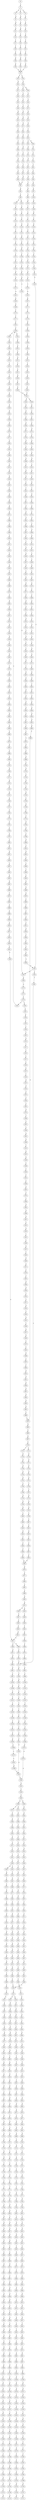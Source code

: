 strict digraph  {
	S0 -> S1 [ label = T ];
	S1 -> S2 [ label = A ];
	S1 -> S3 [ label = T ];
	S1 -> S4 [ label = C ];
	S2 -> S5 [ label = G ];
	S3 -> S6 [ label = G ];
	S4 -> S7 [ label = G ];
	S5 -> S8 [ label = A ];
	S6 -> S9 [ label = A ];
	S7 -> S10 [ label = A ];
	S8 -> S11 [ label = A ];
	S9 -> S12 [ label = A ];
	S10 -> S13 [ label = A ];
	S11 -> S14 [ label = C ];
	S12 -> S15 [ label = C ];
	S13 -> S16 [ label = C ];
	S14 -> S17 [ label = T ];
	S15 -> S18 [ label = T ];
	S16 -> S19 [ label = T ];
	S17 -> S20 [ label = T ];
	S18 -> S21 [ label = T ];
	S19 -> S22 [ label = T ];
	S20 -> S23 [ label = C ];
	S21 -> S24 [ label = C ];
	S22 -> S25 [ label = C ];
	S23 -> S26 [ label = A ];
	S24 -> S27 [ label = A ];
	S25 -> S28 [ label = A ];
	S26 -> S29 [ label = A ];
	S27 -> S30 [ label = A ];
	S28 -> S31 [ label = A ];
	S29 -> S32 [ label = C ];
	S30 -> S32 [ label = C ];
	S31 -> S32 [ label = C ];
	S32 -> S33 [ label = C ];
	S32 -> S34 [ label = T ];
	S33 -> S35 [ label = G ];
	S34 -> S36 [ label = G ];
	S35 -> S37 [ label = G ];
	S36 -> S38 [ label = G ];
	S36 -> S39 [ label = C ];
	S37 -> S40 [ label = C ];
	S38 -> S41 [ label = C ];
	S39 -> S42 [ label = C ];
	S40 -> S43 [ label = C ];
	S41 -> S44 [ label = C ];
	S42 -> S45 [ label = C ];
	S43 -> S46 [ label = C ];
	S44 -> S47 [ label = C ];
	S45 -> S48 [ label = T ];
	S46 -> S49 [ label = A ];
	S47 -> S50 [ label = A ];
	S48 -> S51 [ label = A ];
	S49 -> S52 [ label = G ];
	S50 -> S53 [ label = G ];
	S51 -> S54 [ label = G ];
	S52 -> S55 [ label = T ];
	S53 -> S56 [ label = G ];
	S54 -> S57 [ label = G ];
	S55 -> S58 [ label = T ];
	S56 -> S59 [ label = T ];
	S57 -> S60 [ label = T ];
	S58 -> S61 [ label = G ];
	S59 -> S62 [ label = G ];
	S60 -> S63 [ label = G ];
	S61 -> S64 [ label = T ];
	S62 -> S65 [ label = C ];
	S62 -> S66 [ label = G ];
	S63 -> S67 [ label = T ];
	S64 -> S68 [ label = G ];
	S65 -> S69 [ label = G ];
	S66 -> S70 [ label = G ];
	S67 -> S71 [ label = G ];
	S68 -> S72 [ label = C ];
	S69 -> S73 [ label = C ];
	S70 -> S74 [ label = C ];
	S71 -> S75 [ label = C ];
	S72 -> S76 [ label = G ];
	S73 -> S77 [ label = G ];
	S74 -> S78 [ label = T ];
	S75 -> S79 [ label = G ];
	S76 -> S80 [ label = T ];
	S77 -> S81 [ label = T ];
	S78 -> S82 [ label = T ];
	S79 -> S83 [ label = T ];
	S80 -> S84 [ label = C ];
	S81 -> S85 [ label = C ];
	S82 -> S86 [ label = C ];
	S83 -> S87 [ label = C ];
	S84 -> S88 [ label = G ];
	S85 -> S89 [ label = G ];
	S86 -> S90 [ label = G ];
	S87 -> S91 [ label = G ];
	S88 -> S92 [ label = A ];
	S89 -> S93 [ label = T ];
	S90 -> S94 [ label = A ];
	S91 -> S92 [ label = A ];
	S92 -> S95 [ label = A ];
	S93 -> S96 [ label = G ];
	S94 -> S97 [ label = A ];
	S95 -> S98 [ label = C ];
	S96 -> S99 [ label = C ];
	S97 -> S100 [ label = C ];
	S98 -> S101 [ label = C ];
	S98 -> S102 [ label = A ];
	S99 -> S103 [ label = A ];
	S100 -> S104 [ label = A ];
	S101 -> S105 [ label = T ];
	S102 -> S106 [ label = C ];
	S103 -> S107 [ label = T ];
	S104 -> S108 [ label = C ];
	S105 -> S109 [ label = T ];
	S106 -> S110 [ label = C ];
	S107 -> S111 [ label = C ];
	S108 -> S112 [ label = G ];
	S109 -> S113 [ label = C ];
	S110 -> S114 [ label = C ];
	S111 -> S115 [ label = C ];
	S112 -> S116 [ label = C ];
	S113 -> S117 [ label = G ];
	S114 -> S118 [ label = G ];
	S115 -> S119 [ label = G ];
	S116 -> S120 [ label = G ];
	S117 -> S121 [ label = T ];
	S118 -> S122 [ label = T ];
	S119 -> S123 [ label = C ];
	S120 -> S124 [ label = C ];
	S121 -> S125 [ label = A ];
	S122 -> S126 [ label = A ];
	S123 -> S127 [ label = A ];
	S124 -> S128 [ label = A ];
	S125 -> S129 [ label = C ];
	S126 -> S130 [ label = C ];
	S127 -> S131 [ label = C ];
	S128 -> S132 [ label = C ];
	S129 -> S133 [ label = T ];
	S130 -> S134 [ label = G ];
	S131 -> S135 [ label = G ];
	S132 -> S136 [ label = G ];
	S133 -> S137 [ label = T ];
	S134 -> S138 [ label = T ];
	S135 -> S139 [ label = T ];
	S136 -> S140 [ label = T ];
	S137 -> S141 [ label = C ];
	S138 -> S142 [ label = C ];
	S139 -> S143 [ label = C ];
	S140 -> S144 [ label = C ];
	S141 -> S145 [ label = A ];
	S142 -> S146 [ label = C ];
	S143 -> S147 [ label = G ];
	S144 -> S148 [ label = C ];
	S145 -> S149 [ label = A ];
	S146 -> S150 [ label = A ];
	S147 -> S151 [ label = A ];
	S148 -> S152 [ label = A ];
	S149 -> S153 [ label = G ];
	S150 -> S154 [ label = G ];
	S151 -> S155 [ label = G ];
	S152 -> S156 [ label = G ];
	S153 -> S157 [ label = C ];
	S154 -> S158 [ label = C ];
	S155 -> S159 [ label = C ];
	S156 -> S160 [ label = C ];
	S157 -> S161 [ label = G ];
	S158 -> S162 [ label = G ];
	S159 -> S163 [ label = G ];
	S160 -> S164 [ label = T ];
	S160 -> S162 [ label = G ];
	S161 -> S165 [ label = A ];
	S162 -> S166 [ label = A ];
	S163 -> S167 [ label = A ];
	S164 -> S168 [ label = T ];
	S165 -> S169 [ label = G ];
	S166 -> S170 [ label = G ];
	S167 -> S171 [ label = G ];
	S168 -> S172 [ label = C ];
	S169 -> S173 [ label = T ];
	S170 -> S174 [ label = T ];
	S171 -> S175 [ label = T ];
	S172 -> S176 [ label = A ];
	S173 -> S177 [ label = C ];
	S174 -> S178 [ label = C ];
	S175 -> S179 [ label = C ];
	S176 -> S180 [ label = C ];
	S177 -> S181 [ label = C ];
	S178 -> S182 [ label = C ];
	S178 -> S183 [ label = T ];
	S179 -> S184 [ label = G ];
	S180 -> S185 [ label = G ];
	S181 -> S186 [ label = C ];
	S182 -> S186 [ label = C ];
	S183 -> S187 [ label = C ];
	S184 -> S188 [ label = A ];
	S185 -> S189 [ label = C ];
	S186 -> S190 [ label = T ];
	S186 -> S191 [ label = G ];
	S187 -> S192 [ label = G ];
	S188 -> S193 [ label = A ];
	S189 -> S194 [ label = C ];
	S190 -> S195 [ label = C ];
	S191 -> S196 [ label = C ];
	S192 -> S197 [ label = T ];
	S193 -> S198 [ label = C ];
	S194 -> S199 [ label = C ];
	S195 -> S200 [ label = C ];
	S196 -> S201 [ label = C ];
	S197 -> S202 [ label = C ];
	S198 -> S203 [ label = C ];
	S199 -> S204 [ label = T ];
	S200 -> S205 [ label = G ];
	S201 -> S206 [ label = T ];
	S202 -> S207 [ label = T ];
	S203 -> S208 [ label = T ];
	S204 -> S209 [ label = T ];
	S205 -> S210 [ label = G ];
	S206 -> S211 [ label = G ];
	S207 -> S212 [ label = G ];
	S208 -> S213 [ label = G ];
	S209 -> S214 [ label = C ];
	S210 -> S215 [ label = T ];
	S211 -> S216 [ label = T ];
	S212 -> S217 [ label = T ];
	S213 -> S218 [ label = T ];
	S214 -> S219 [ label = A ];
	S215 -> S220 [ label = C ];
	S216 -> S221 [ label = C ];
	S217 -> S222 [ label = T ];
	S218 -> S223 [ label = C ];
	S219 -> S224 [ label = T ];
	S220 -> S225 [ label = T ];
	S221 -> S226 [ label = G ];
	S222 -> S227 [ label = C ];
	S223 -> S228 [ label = G ];
	S224 -> S229 [ label = C ];
	S225 -> S230 [ label = G ];
	S226 -> S231 [ label = C ];
	S227 -> S232 [ label = C ];
	S228 -> S233 [ label = C ];
	S229 -> S234 [ label = C ];
	S230 -> S235 [ label = G ];
	S231 -> S236 [ label = G ];
	S232 -> S237 [ label = G ];
	S233 -> S238 [ label = G ];
	S234 -> S239 [ label = A ];
	S235 -> S240 [ label = A ];
	S236 -> S241 [ label = C ];
	S237 -> S242 [ label = T ];
	S238 -> S241 [ label = C ];
	S239 -> S243 [ label = G ];
	S240 -> S244 [ label = G ];
	S241 -> S245 [ label = G ];
	S241 -> S246 [ label = A ];
	S242 -> S247 [ label = G ];
	S243 -> S248 [ label = A ];
	S244 -> S249 [ label = G ];
	S245 -> S250 [ label = A ];
	S246 -> S251 [ label = A ];
	S247 -> S252 [ label = G ];
	S248 -> S253 [ label = A ];
	S249 -> S254 [ label = G ];
	S250 -> S255 [ label = G ];
	S251 -> S256 [ label = C ];
	S252 -> S257 [ label = C ];
	S253 -> S258 [ label = C ];
	S254 -> S259 [ label = T ];
	S255 -> S260 [ label = C ];
	S256 -> S261 [ label = C ];
	S257 -> S262 [ label = C ];
	S258 -> S263 [ label = C ];
	S259 -> S264 [ label = G ];
	S260 -> S265 [ label = A ];
	S261 -> S266 [ label = C ];
	S262 -> S267 [ label = C ];
	S263 -> S268 [ label = A ];
	S263 -> S269 [ label = G ];
	S264 -> S270 [ label = T ];
	S265 -> S271 [ label = G ];
	S266 -> S272 [ label = G ];
	S267 -> S273 [ label = G ];
	S268 -> S274 [ label = G ];
	S268 -> S275 [ label = C ];
	S269 -> S276 [ label = G ];
	S270 -> S277 [ label = T ];
	S271 -> S278 [ label = T ];
	S272 -> S279 [ label = T ];
	S273 -> S280 [ label = T ];
	S274 -> S281 [ label = A ];
	S275 -> S282 [ label = C ];
	S276 -> S283 [ label = A ];
	S277 -> S284 [ label = C ];
	S278 -> S285 [ label = G ];
	S279 -> S286 [ label = A ];
	S280 -> S287 [ label = C ];
	S281 -> S288 [ label = C ];
	S282 -> S289 [ label = A ];
	S283 -> S290 [ label = C ];
	S284 -> S291 [ label = C ];
	S285 -> S292 [ label = C ];
	S286 -> S293 [ label = C ];
	S287 -> S294 [ label = C ];
	S288 -> S295 [ label = T ];
	S289 -> S296 [ label = C ];
	S290 -> S297 [ label = G ];
	S291 -> S298 [ label = A ];
	S292 -> S299 [ label = A ];
	S293 -> S300 [ label = A ];
	S294 -> S301 [ label = A ];
	S295 -> S302 [ label = C ];
	S296 -> S303 [ label = C ];
	S297 -> S304 [ label = C ];
	S298 -> S305 [ label = G ];
	S299 -> S306 [ label = A ];
	S300 -> S307 [ label = G ];
	S301 -> S308 [ label = G ];
	S302 -> S309 [ label = C ];
	S303 -> S310 [ label = C ];
	S304 -> S311 [ label = C ];
	S305 -> S312 [ label = C ];
	S306 -> S313 [ label = C ];
	S307 -> S314 [ label = C ];
	S308 -> S315 [ label = T ];
	S309 -> S316 [ label = C ];
	S310 -> S317 [ label = C ];
	S311 -> S318 [ label = C ];
	S312 -> S319 [ label = A ];
	S313 -> S320 [ label = A ];
	S314 -> S321 [ label = A ];
	S315 -> S322 [ label = A ];
	S316 -> S323 [ label = A ];
	S317 -> S324 [ label = T ];
	S318 -> S325 [ label = A ];
	S319 -> S326 [ label = G ];
	S320 -> S327 [ label = G ];
	S321 -> S328 [ label = G ];
	S322 -> S329 [ label = G ];
	S323 -> S330 [ label = T ];
	S324 -> S331 [ label = T ];
	S325 -> S332 [ label = T ];
	S326 -> S333 [ label = A ];
	S327 -> S334 [ label = C ];
	S328 -> S335 [ label = G ];
	S329 -> S336 [ label = C ];
	S330 -> S337 [ label = C ];
	S331 -> S338 [ label = C ];
	S332 -> S339 [ label = C ];
	S333 -> S340 [ label = T ];
	S334 -> S341 [ label = T ];
	S335 -> S342 [ label = T ];
	S336 -> S343 [ label = T ];
	S337 -> S344 [ label = T ];
	S338 -> S345 [ label = C ];
	S338 -> S346 [ label = G ];
	S339 -> S347 [ label = G ];
	S340 -> S348 [ label = A ];
	S341 -> S349 [ label = A ];
	S342 -> S350 [ label = G ];
	S343 -> S351 [ label = C ];
	S344 -> S352 [ label = G ];
	S345 -> S353 [ label = T ];
	S346 -> S354 [ label = A ];
	S347 -> S355 [ label = T ];
	S348 -> S356 [ label = A ];
	S349 -> S357 [ label = C ];
	S350 -> S358 [ label = C ];
	S351 -> S359 [ label = C ];
	S352 -> S360 [ label = C ];
	S353 -> S361 [ label = G ];
	S354 -> S362 [ label = T ];
	S355 -> S363 [ label = C ];
	S356 -> S364 [ label = A ];
	S357 -> S365 [ label = G ];
	S358 -> S366 [ label = A ];
	S359 -> S367 [ label = A ];
	S360 -> S368 [ label = C ];
	S361 -> S369 [ label = T ];
	S362 -> S370 [ label = C ];
	S363 -> S371 [ label = C ];
	S364 -> S372 [ label = A ];
	S365 -> S373 [ label = A ];
	S366 -> S374 [ label = C ];
	S367 -> S375 [ label = C ];
	S368 -> S376 [ label = A ];
	S369 -> S377 [ label = C ];
	S370 -> S378 [ label = G ];
	S371 -> S379 [ label = T ];
	S372 -> S380 [ label = A ];
	S373 -> S381 [ label = G ];
	S374 -> S382 [ label = G ];
	S375 -> S383 [ label = C ];
	S376 -> S384 [ label = G ];
	S377 -> S385 [ label = C ];
	S378 -> S386 [ label = T ];
	S379 -> S387 [ label = C ];
	S380 -> S388 [ label = C ];
	S381 -> S389 [ label = A ];
	S382 -> S390 [ label = C ];
	S383 -> S391 [ label = G ];
	S384 -> S392 [ label = T ];
	S385 -> S393 [ label = T ];
	S386 -> S394 [ label = T ];
	S387 -> S395 [ label = T ];
	S388 -> S396 [ label = T ];
	S389 -> S397 [ label = A ];
	S390 -> S398 [ label = G ];
	S391 -> S399 [ label = G ];
	S392 -> S400 [ label = C ];
	S393 -> S401 [ label = T ];
	S394 -> S402 [ label = T ];
	S395 -> S403 [ label = T ];
	S396 -> S404 [ label = T ];
	S397 -> S405 [ label = C ];
	S398 -> S406 [ label = G ];
	S399 -> S407 [ label = A ];
	S400 -> S408 [ label = G ];
	S401 -> S409 [ label = G ];
	S402 -> S410 [ label = G ];
	S403 -> S411 [ label = C ];
	S404 -> S412 [ label = T ];
	S405 -> S413 [ label = T ];
	S406 -> S414 [ label = T ];
	S407 -> S415 [ label = C ];
	S408 -> S416 [ label = T ];
	S409 -> S417 [ label = T ];
	S410 -> S418 [ label = T ];
	S411 -> S419 [ label = T ];
	S412 -> S420 [ label = G ];
	S413 -> S421 [ label = G ];
	S414 -> S422 [ label = G ];
	S415 -> S423 [ label = G ];
	S416 -> S424 [ label = A ];
	S417 -> S425 [ label = A ];
	S418 -> S426 [ label = A ];
	S419 -> S427 [ label = C ];
	S420 -> S428 [ label = C ];
	S421 -> S429 [ label = G ];
	S422 -> S430 [ label = C ];
	S423 -> S431 [ label = T ];
	S424 -> S432 [ label = A ];
	S425 -> S433 [ label = G ];
	S426 -> S434 [ label = G ];
	S427 -> S435 [ label = G ];
	S428 -> S436 [ label = C ];
	S429 -> S437 [ label = C ];
	S430 -> S438 [ label = C ];
	S431 -> S439 [ label = C ];
	S432 -> S440 [ label = G ];
	S433 -> S441 [ label = G ];
	S434 -> S442 [ label = G ];
	S435 -> S443 [ label = G ];
	S436 -> S444 [ label = G ];
	S437 -> S445 [ label = G ];
	S438 -> S446 [ label = G ];
	S439 -> S447 [ label = G ];
	S440 -> S448 [ label = A ];
	S441 -> S449 [ label = A ];
	S442 -> S450 [ label = A ];
	S443 -> S451 [ label = A ];
	S444 -> S452 [ label = T ];
	S445 -> S453 [ label = C ];
	S446 -> S454 [ label = C ];
	S447 -> S455 [ label = T ];
	S448 -> S456 [ label = C ];
	S449 -> S457 [ label = G ];
	S450 -> S458 [ label = A ];
	S451 -> S459 [ label = G ];
	S452 -> S460 [ label = A ];
	S453 -> S461 [ label = A ];
	S454 -> S462 [ label = A ];
	S455 -> S463 [ label = G ];
	S456 -> S464 [ label = G ];
	S457 -> S465 [ label = A ];
	S458 -> S466 [ label = A ];
	S459 -> S467 [ label = A ];
	S460 -> S468 [ label = G ];
	S461 -> S469 [ label = G ];
	S462 -> S470 [ label = A ];
	S463 -> S471 [ label = A ];
	S464 -> S472 [ label = G ];
	S465 -> S473 [ label = G ];
	S466 -> S474 [ label = G ];
	S467 -> S475 [ label = G ];
	S468 -> S476 [ label = C ];
	S469 -> S477 [ label = C ];
	S470 -> S478 [ label = C ];
	S471 -> S479 [ label = C ];
	S472 -> S480 [ label = C ];
	S473 -> S481 [ label = G ];
	S474 -> S482 [ label = G ];
	S475 -> S483 [ label = G ];
	S476 -> S484 [ label = C ];
	S477 -> S485 [ label = G ];
	S478 -> S486 [ label = C ];
	S479 -> S487 [ label = C ];
	S480 -> S488 [ label = T ];
	S481 -> S489 [ label = T ];
	S482 -> S490 [ label = T ];
	S483 -> S491 [ label = T ];
	S484 -> S492 [ label = G ];
	S485 -> S493 [ label = G ];
	S486 -> S494 [ label = A ];
	S487 -> S495 [ label = G ];
	S488 -> S496 [ label = C ];
	S489 -> S497 [ label = C ];
	S490 -> S498 [ label = C ];
	S491 -> S499 [ label = C ];
	S492 -> S500 [ label = G ];
	S493 -> S501 [ label = G ];
	S494 -> S502 [ label = G ];
	S495 -> S503 [ label = G ];
	S496 -> S504 [ label = T ];
	S497 -> S505 [ label = C ];
	S498 -> S506 [ label = C ];
	S499 -> S505 [ label = C ];
	S500 -> S507 [ label = T ];
	S501 -> S508 [ label = T ];
	S502 -> S509 [ label = T ];
	S503 -> S510 [ label = T ];
	S504 -> S511 [ label = C ];
	S505 -> S512 [ label = C ];
	S506 -> S513 [ label = C ];
	S507 -> S514 [ label = G ];
	S508 -> S515 [ label = G ];
	S509 -> S516 [ label = C ];
	S510 -> S517 [ label = C ];
	S511 -> S518 [ label = G ];
	S512 -> S519 [ label = A ];
	S512 -> S520 [ label = G ];
	S513 -> S521 [ label = G ];
	S514 -> S522 [ label = A ];
	S515 -> S523 [ label = C ];
	S516 -> S524 [ label = G ];
	S517 -> S525 [ label = G ];
	S518 -> S526 [ label = A ];
	S519 -> S527 [ label = G ];
	S520 -> S528 [ label = G ];
	S521 -> S529 [ label = A ];
	S522 -> S530 [ label = C ];
	S523 -> S531 [ label = C ];
	S524 -> S532 [ label = C ];
	S525 -> S533 [ label = C ];
	S526 -> S534 [ label = A ];
	S527 -> S535 [ label = A ];
	S528 -> S536 [ label = A ];
	S529 -> S537 [ label = A ];
	S530 -> S538 [ label = G ];
	S531 -> S539 [ label = G ];
	S532 -> S540 [ label = G ];
	S533 -> S541 [ label = G ];
	S534 -> S542 [ label = G ];
	S535 -> S543 [ label = G ];
	S536 -> S544 [ label = G ];
	S537 -> S545 [ label = G ];
	S538 -> S546 [ label = T ];
	S539 -> S547 [ label = C ];
	S540 -> S548 [ label = C ];
	S541 -> S549 [ label = T ];
	S542 -> S550 [ label = T ];
	S543 -> S551 [ label = C ];
	S544 -> S552 [ label = G ];
	S545 -> S553 [ label = T ];
	S546 -> S554 [ label = G ];
	S547 -> S555 [ label = C ];
	S548 -> S556 [ label = A ];
	S549 -> S557 [ label = A ];
	S550 -> S558 [ label = C ];
	S551 -> S559 [ label = C ];
	S552 -> S560 [ label = C ];
	S553 -> S561 [ label = C ];
	S554 -> S562 [ label = G ];
	S555 -> S563 [ label = G ];
	S556 -> S564 [ label = G ];
	S557 -> S565 [ label = G ];
	S558 -> S566 [ label = G ];
	S559 -> S567 [ label = A ];
	S560 -> S568 [ label = G ];
	S561 -> S569 [ label = G ];
	S562 -> S570 [ label = G ];
	S563 -> S571 [ label = G ];
	S564 -> S572 [ label = C ];
	S565 -> S573 [ label = C ];
	S566 -> S574 [ label = C ];
	S567 -> S575 [ label = C ];
	S568 -> S576 [ label = T ];
	S569 -> S577 [ label = A ];
	S570 -> S578 [ label = T ];
	S571 -> S579 [ label = T ];
	S572 -> S580 [ label = C ];
	S573 -> S581 [ label = C ];
	S574 -> S582 [ label = G ];
	S575 -> S583 [ label = G ];
	S576 -> S584 [ label = G ];
	S577 -> S585 [ label = G ];
	S578 -> S586 [ label = A ];
	S579 -> S587 [ label = G ];
	S580 -> S588 [ label = G ];
	S581 -> S589 [ label = G ];
	S582 -> S590 [ label = G ];
	S583 -> S591 [ label = G ];
	S584 -> S592 [ label = G ];
	S585 -> S593 [ label = G ];
	S586 -> S594 [ label = C ];
	S587 -> S595 [ label = G ];
	S588 -> S596 [ label = G ];
	S589 -> S597 [ label = C ];
	S590 -> S598 [ label = C ];
	S591 -> S599 [ label = T ];
	S592 -> S600 [ label = T ];
	S593 -> S601 [ label = T ];
	S594 -> S602 [ label = T ];
	S595 -> S603 [ label = T ];
	S596 -> S604 [ label = T ];
	S597 -> S605 [ label = T ];
	S598 -> S606 [ label = T ];
	S599 -> S607 [ label = T ];
	S600 -> S608 [ label = A ];
	S601 -> S609 [ label = A ];
	S602 -> S610 [ label = A ];
	S603 -> S611 [ label = G ];
	S604 -> S612 [ label = G ];
	S605 -> S613 [ label = G ];
	S606 -> S614 [ label = A ];
	S607 -> S615 [ label = A ];
	S608 -> S616 [ label = T ];
	S609 -> S617 [ label = T ];
	S610 -> S618 [ label = T ];
	S611 -> S619 [ label = G ];
	S612 -> S620 [ label = G ];
	S613 -> S621 [ label = G ];
	S614 -> S622 [ label = T ];
	S615 -> S623 [ label = C ];
	S616 -> S624 [ label = G ];
	S617 -> S625 [ label = A ];
	S618 -> S626 [ label = T ];
	S619 -> S627 [ label = A ];
	S620 -> S628 [ label = A ];
	S621 -> S629 [ label = A ];
	S622 -> S630 [ label = A ];
	S623 -> S631 [ label = T ];
	S624 -> S632 [ label = A ];
	S625 -> S633 [ label = A ];
	S626 -> S634 [ label = G ];
	S627 -> S635 [ label = A ];
	S628 -> S636 [ label = A ];
	S629 -> S637 [ label = A ];
	S630 -> S638 [ label = G ];
	S631 -> S639 [ label = G ];
	S632 -> S640 [ label = G ];
	S633 -> S641 [ label = G ];
	S634 -> S642 [ label = G ];
	S635 -> S643 [ label = C ];
	S636 -> S644 [ label = G ];
	S637 -> S645 [ label = G ];
	S638 -> S646 [ label = T ];
	S639 -> S647 [ label = C ];
	S640 -> S648 [ label = C ];
	S641 -> S649 [ label = T ];
	S642 -> S650 [ label = A ];
	S643 -> S651 [ label = C ];
	S644 -> S652 [ label = A ];
	S645 -> S653 [ label = A ];
	S646 -> S654 [ label = A ];
	S647 -> S655 [ label = A ];
	S648 -> S656 [ label = G ];
	S649 -> S657 [ label = C ];
	S650 -> S658 [ label = A ];
	S651 -> S659 [ label = T ];
	S652 -> S660 [ label = A ];
	S653 -> S661 [ label = A ];
	S654 -> S662 [ label = G ];
	S655 -> S663 [ label = G ];
	S656 -> S664 [ label = G ];
	S657 -> S665 [ label = G ];
	S658 -> S666 [ label = C ];
	S659 -> S667 [ label = C ];
	S660 -> S668 [ label = C ];
	S661 -> S669 [ label = C ];
	S662 -> S670 [ label = C ];
	S663 -> S671 [ label = A ];
	S664 -> S672 [ label = T ];
	S665 -> S673 [ label = T ];
	S666 -> S674 [ label = G ];
	S667 -> S675 [ label = G ];
	S668 -> S676 [ label = G ];
	S669 -> S676 [ label = G ];
	S670 -> S677 [ label = C ];
	S671 -> S678 [ label = C ];
	S672 -> S679 [ label = C ];
	S673 -> S680 [ label = G ];
	S674 -> S681 [ label = G ];
	S675 -> S682 [ label = G ];
	S676 -> S683 [ label = G ];
	S677 -> S684 [ label = G ];
	S678 -> S685 [ label = G ];
	S679 -> S686 [ label = G ];
	S680 -> S687 [ label = G ];
	S681 -> S688 [ label = T ];
	S682 -> S689 [ label = C ];
	S683 -> S690 [ label = C ];
	S684 -> S691 [ label = A ];
	S685 -> S692 [ label = G ];
	S686 -> S693 [ label = C ];
	S687 -> S694 [ label = T ];
	S688 -> S695 [ label = A ];
	S689 -> S696 [ label = A ];
	S690 -> S697 [ label = A ];
	S691 -> S698 [ label = A ];
	S692 -> S699 [ label = A ];
	S693 -> S700 [ label = A ];
	S694 -> S701 [ label = A ];
	S695 -> S702 [ label = C ];
	S696 -> S703 [ label = C ];
	S697 -> S704 [ label = C ];
	S698 -> S705 [ label = A ];
	S699 -> S706 [ label = C ];
	S700 -> S707 [ label = C ];
	S701 -> S708 [ label = C ];
	S702 -> S709 [ label = G ];
	S703 -> S710 [ label = G ];
	S704 -> S711 [ label = C ];
	S704 -> S712 [ label = T ];
	S705 -> S713 [ label = C ];
	S706 -> S714 [ label = A ];
	S707 -> S715 [ label = G ];
	S708 -> S716 [ label = C ];
	S709 -> S717 [ label = A ];
	S710 -> S718 [ label = C ];
	S711 -> S719 [ label = G ];
	S712 -> S720 [ label = G ];
	S713 -> S721 [ label = C ];
	S714 -> S722 [ label = C ];
	S715 -> S723 [ label = C ];
	S716 -> S724 [ label = G ];
	S717 -> S725 [ label = A ];
	S718 -> S726 [ label = G ];
	S719 -> S727 [ label = G ];
	S720 -> S728 [ label = G ];
	S721 -> S729 [ label = C ];
	S722 -> S730 [ label = A ];
	S723 -> S731 [ label = G ];
	S724 -> S732 [ label = G ];
	S725 -> S733 [ label = G ];
	S726 -> S734 [ label = C ];
	S727 -> S735 [ label = G ];
	S728 -> S736 [ label = G ];
	S729 -> S737 [ label = C ];
	S730 -> S738 [ label = C ];
	S731 -> S739 [ label = C ];
	S732 -> S740 [ label = T ];
	S733 -> S741 [ label = A ];
	S734 -> S742 [ label = G ];
	S735 -> S743 [ label = A ];
	S736 -> S744 [ label = A ];
	S737 -> S745 [ label = G ];
	S738 -> S746 [ label = C ];
	S739 -> S747 [ label = G ];
	S740 -> S748 [ label = G ];
	S741 -> S749 [ label = A ];
	S742 -> S750 [ label = C ];
	S743 -> S751 [ label = A ];
	S744 -> S752 [ label = A ];
	S745 -> S753 [ label = A ];
	S746 -> S754 [ label = T ];
	S747 -> S755 [ label = G ];
	S748 -> S756 [ label = G ];
	S749 -> S757 [ label = G ];
	S750 -> S758 [ label = G ];
	S751 -> S759 [ label = T ];
	S752 -> S760 [ label = C ];
	S753 -> S761 [ label = C ];
	S754 -> S762 [ label = C ];
	S755 -> S763 [ label = C ];
	S756 -> S764 [ label = T ];
	S757 -> S765 [ label = T ];
	S758 -> S766 [ label = T ];
	S759 -> S767 [ label = T ];
	S760 -> S768 [ label = T ];
	S761 -> S769 [ label = T ];
	S762 -> S770 [ label = T ];
	S763 -> S771 [ label = T ];
	S764 -> S772 [ label = T ];
	S765 -> S773 [ label = G ];
	S766 -> S774 [ label = C ];
	S767 -> S775 [ label = G ];
	S768 -> S776 [ label = G ];
	S769 -> S777 [ label = A ];
	S770 -> S778 [ label = A ];
	S771 -> S779 [ label = G ];
	S772 -> S780 [ label = A ];
	S773 -> S781 [ label = T ];
	S774 -> S782 [ label = G ];
	S775 -> S783 [ label = A ];
	S776 -> S784 [ label = G ];
	S777 -> S785 [ label = G ];
	S778 -> S786 [ label = G ];
	S779 -> S787 [ label = G ];
	S780 -> S788 [ label = G ];
	S781 -> S789 [ label = C ];
	S782 -> S790 [ label = A ];
	S783 -> S791 [ label = A ];
	S784 -> S792 [ label = A ];
	S785 -> S793 [ label = A ];
	S786 -> S794 [ label = A ];
	S787 -> S795 [ label = A ];
	S788 -> S796 [ label = A ];
	S789 -> S797 [ label = C ];
	S790 -> S798 [ label = C ];
	S791 -> S799 [ label = C ];
	S792 -> S800 [ label = C ];
	S793 -> S801 [ label = A ];
	S794 -> S802 [ label = A ];
	S795 -> S803 [ label = A ];
	S796 -> S804 [ label = A ];
	S797 -> S805 [ label = T ];
	S798 -> S806 [ label = G ];
	S799 -> S807 [ label = C ];
	S800 -> S808 [ label = C ];
	S801 -> S809 [ label = T ];
	S802 -> S810 [ label = C ];
	S803 -> S811 [ label = T ];
	S804 -> S812 [ label = G ];
	S805 -> S813 [ label = G ];
	S806 -> S814 [ label = C ];
	S807 -> S815 [ label = C ];
	S808 -> S816 [ label = C ];
	S809 -> S817 [ label = C ];
	S810 -> S818 [ label = G ];
	S811 -> S819 [ label = G ];
	S812 -> S820 [ label = G ];
	S813 -> S821 [ label = G ];
	S814 -> S822 [ label = G ];
	S815 -> S823 [ label = G ];
	S816 -> S824 [ label = G ];
	S817 -> S825 [ label = G ];
	S818 -> S826 [ label = A ];
	S819 -> S827 [ label = G ];
	S820 -> S828 [ label = G ];
	S821 -> S829 [ label = C ];
	S822 -> S830 [ label = C ];
	S823 -> S831 [ label = T ];
	S824 -> S832 [ label = T ];
	S825 -> S833 [ label = G ];
	S826 -> S834 [ label = G ];
	S827 -> S835 [ label = G ];
	S828 -> S836 [ label = G ];
	S829 -> S837 [ label = C ];
	S830 -> S838 [ label = C ];
	S831 -> S839 [ label = C ];
	S832 -> S840 [ label = C ];
	S833 -> S841 [ label = G ];
	S834 -> S842 [ label = G ];
	S835 -> S843 [ label = G ];
	S836 -> S844 [ label = G ];
	S837 -> S845 [ label = T ];
	S838 -> S846 [ label = T ];
	S839 -> S847 [ label = T ];
	S840 -> S848 [ label = T ];
	S841 -> S849 [ label = T ];
	S842 -> S850 [ label = T ];
	S843 -> S851 [ label = T ];
	S844 -> S852 [ label = T ];
	S845 -> S853 [ label = G ];
	S846 -> S854 [ label = C ];
	S847 -> S855 [ label = C ];
	S848 -> S856 [ label = C ];
	S849 -> S857 [ label = A ];
	S850 -> S858 [ label = G ];
	S851 -> S859 [ label = C ];
	S852 -> S860 [ label = C ];
	S853 -> S861 [ label = G ];
	S854 -> S862 [ label = G ];
	S855 -> S863 [ label = G ];
	S856 -> S863 [ label = G ];
	S857 -> S864 [ label = T ];
	S858 -> S865 [ label = T ];
	S859 -> S866 [ label = C ];
	S860 -> S867 [ label = C ];
	S861 -> S868 [ label = G ];
	S862 -> S869 [ label = G ];
	S863 -> S870 [ label = G ];
	S864 -> S871 [ label = C ];
	S865 -> S872 [ label = C ];
	S866 -> S873 [ label = G ];
	S867 -> S874 [ label = G ];
	S868 -> S875 [ label = T ];
	S869 -> S876 [ label = G ];
	S870 -> S877 [ label = C ];
	S871 -> S878 [ label = C ];
	S872 -> S879 [ label = C ];
	S873 -> S880 [ label = C ];
	S874 -> S881 [ label = T ];
	S875 -> S882 [ label = C ];
	S876 -> S883 [ label = C ];
	S877 -> S884 [ label = A ];
	S878 -> S885 [ label = C ];
	S879 -> S886 [ label = C ];
	S880 -> S887 [ label = C ];
	S881 -> S888 [ label = C ];
	S882 -> S889 [ label = C ];
	S883 -> S890 [ label = T ];
	S884 -> S891 [ label = C ];
	S885 -> S892 [ label = G ];
	S886 -> S893 [ label = T ];
	S887 -> S894 [ label = G ];
	S888 -> S895 [ label = G ];
	S889 -> S896 [ label = C ];
	S890 -> S897 [ label = C ];
	S891 -> S898 [ label = C ];
	S892 -> S899 [ label = A ];
	S893 -> S900 [ label = G ];
	S894 -> S901 [ label = G ];
	S895 -> S902 [ label = G ];
	S896 -> S903 [ label = G ];
	S897 -> S904 [ label = A ];
	S898 -> S905 [ label = G ];
	S899 -> S906 [ label = A ];
	S900 -> S907 [ label = T ];
	S901 -> S908 [ label = A ];
	S902 -> S909 [ label = A ];
	S903 -> S910 [ label = A ];
	S904 -> S911 [ label = C ];
	S905 -> S912 [ label = A ];
	S906 -> S913 [ label = A ];
	S907 -> S914 [ label = C ];
	S908 -> S915 [ label = A ];
	S909 -> S916 [ label = A ];
	S910 -> S917 [ label = G ];
	S911 -> S918 [ label = G ];
	S912 -> S919 [ label = G ];
	S912 -> S920 [ label = A ];
	S913 -> S921 [ label = G ];
	S914 -> S922 [ label = C ];
	S915 -> S923 [ label = C ];
	S916 -> S924 [ label = C ];
	S917 -> S925 [ label = T ];
	S918 -> S926 [ label = T ];
	S919 -> S927 [ label = T ];
	S920 -> S928 [ label = T ];
	S921 -> S929 [ label = T ];
	S922 -> S930 [ label = T ];
	S923 -> S931 [ label = T ];
	S924 -> S932 [ label = T ];
	S925 -> S933 [ label = C ];
	S926 -> S934 [ label = C ];
	S927 -> S935 [ label = C ];
	S928 -> S936 [ label = G ];
	S929 -> S937 [ label = G ];
	S930 -> S938 [ label = A ];
	S931 -> S939 [ label = G ];
	S932 -> S940 [ label = A ];
	S933 -> S941 [ label = C ];
	S934 -> S942 [ label = C ];
	S935 -> S943 [ label = C ];
	S936 -> S944 [ label = T ];
	S937 -> S945 [ label = T ];
	S938 -> S946 [ label = C ];
	S939 -> S947 [ label = C ];
	S940 -> S948 [ label = C ];
	S941 -> S949 [ label = A ];
	S942 -> S950 [ label = A ];
	S943 -> S951 [ label = A ];
	S944 -> S952 [ label = A ];
	S945 -> S953 [ label = C ];
	S946 -> S954 [ label = T ];
	S947 -> S955 [ label = A ];
	S948 -> S956 [ label = A ];
	S949 -> S957 [ label = G ];
	S950 -> S958 [ label = G ];
	S951 -> S957 [ label = G ];
	S952 -> S959 [ label = G ];
	S953 -> S960 [ label = G ];
	S954 -> S961 [ label = A ];
	S955 -> S962 [ label = A ];
	S956 -> S963 [ label = A ];
	S957 -> S964 [ label = T ];
	S957 -> S965 [ label = C ];
	S958 -> S160 [ label = C ];
	S959 -> S966 [ label = T ];
	S960 -> S967 [ label = T ];
	S961 -> S968 [ label = C ];
	S962 -> S969 [ label = C ];
	S963 -> S970 [ label = C ];
	S964 -> S971 [ label = A ];
	S965 -> S972 [ label = T ];
	S966 -> S973 [ label = T ];
	S967 -> S974 [ label = C ];
	S968 -> S975 [ label = C ];
	S969 -> S976 [ label = C ];
	S970 -> S977 [ label = G ];
	S971 -> S978 [ label = G ];
	S972 -> S979 [ label = T ];
	S973 -> S980 [ label = T ];
	S974 -> S981 [ label = G ];
	S975 -> S982 [ label = A ];
	S976 -> S983 [ label = A ];
	S977 -> S984 [ label = A ];
	S978 -> S985 [ label = G ];
	S979 -> S172 [ label = C ];
	S980 -> S986 [ label = C ];
	S981 -> S987 [ label = G ];
	S982 -> S988 [ label = G ];
	S983 -> S989 [ label = G ];
	S984 -> S990 [ label = A ];
	S985 -> S991 [ label = G ];
	S986 -> S992 [ label = A ];
	S987 -> S993 [ label = A ];
	S988 -> S994 [ label = G ];
	S989 -> S995 [ label = A ];
	S990 -> S996 [ label = A ];
	S991 -> S997 [ label = T ];
	S992 -> S998 [ label = C ];
	S993 -> S999 [ label = A ];
	S994 -> S1000 [ label = A ];
	S995 -> S1001 [ label = A ];
	S996 -> S1002 [ label = A ];
	S997 -> S1003 [ label = C ];
	S998 -> S1004 [ label = T ];
	S999 -> S1005 [ label = C ];
	S1000 -> S1006 [ label = G ];
	S1001 -> S1007 [ label = C ];
	S1002 -> S1008 [ label = C ];
	S1003 -> S1009 [ label = A ];
	S1004 -> S1010 [ label = C ];
	S1005 -> S1011 [ label = A ];
	S1006 -> S1012 [ label = A ];
	S1007 -> S1013 [ label = A ];
	S1008 -> S1014 [ label = A ];
	S1009 -> S1015 [ label = C ];
	S1010 -> S1016 [ label = C ];
	S1011 -> S1017 [ label = G ];
	S1012 -> S1018 [ label = G ];
	S1013 -> S1019 [ label = G ];
	S1014 -> S1020 [ label = G ];
	S1015 -> S1021 [ label = T ];
	S1016 -> S1022 [ label = T ];
	S1017 -> S1023 [ label = G ];
	S1018 -> S1024 [ label = T ];
	S1019 -> S1025 [ label = C ];
	S1020 -> S1026 [ label = A ];
	S1021 -> S1027 [ label = C ];
	S1022 -> S1028 [ label = T ];
	S1023 -> S1029 [ label = A ];
	S1024 -> S1030 [ label = C ];
	S1025 -> S1031 [ label = C ];
	S1026 -> S1032 [ label = A ];
	S1027 -> S1033 [ label = G ];
	S1028 -> S1034 [ label = T ];
	S1029 -> S1035 [ label = A ];
	S1030 -> S1036 [ label = A ];
	S1031 -> S1037 [ label = G ];
	S1032 -> S1038 [ label = G ];
	S1033 -> S1039 [ label = C ];
	S1034 -> S1040 [ label = C ];
	S1035 -> S1041 [ label = T ];
	S1036 -> S1042 [ label = G ];
	S1037 -> S1043 [ label = T ];
	S1038 -> S1044 [ label = G ];
	S1039 -> S1045 [ label = T ];
	S1040 -> S1046 [ label = A ];
	S1041 -> S1047 [ label = A ];
	S1042 -> S1048 [ label = G ];
	S1043 -> S1049 [ label = C ];
	S1044 -> S1050 [ label = G ];
	S1045 -> S1051 [ label = T ];
	S1046 -> S1052 [ label = T ];
	S1047 -> S1053 [ label = G ];
	S1048 -> S1054 [ label = A ];
	S1049 -> S1055 [ label = C ];
	S1050 -> S1056 [ label = G ];
	S1051 -> S1057 [ label = C ];
	S1052 -> S1058 [ label = C ];
	S1053 -> S1059 [ label = T ];
	S1054 -> S1060 [ label = C ];
	S1055 -> S1061 [ label = T ];
	S1056 -> S1062 [ label = T ];
	S1057 -> S1063 [ label = A ];
	S1058 -> S1064 [ label = C ];
	S1059 -> S1065 [ label = C ];
	S1060 -> S1066 [ label = C ];
	S1061 -> S1067 [ label = C ];
	S1062 -> S1068 [ label = C ];
	S1063 -> S1069 [ label = T ];
	S1064 -> S1070 [ label = A ];
	S1065 -> S1071 [ label = T ];
	S1066 -> S1072 [ label = A ];
	S1067 -> S1073 [ label = T ];
	S1068 -> S1074 [ label = T ];
	S1069 -> S1075 [ label = C ];
	S1070 -> S1076 [ label = G ];
	S1071 -> S1077 [ label = C ];
	S1072 -> S1078 [ label = G ];
	S1073 -> S1079 [ label = G ];
	S1074 -> S1080 [ label = C ];
	S1075 -> S1081 [ label = C ];
	S1076 -> S248 [ label = A ];
	S1077 -> S1082 [ label = T ];
	S1078 -> S1083 [ label = T ];
	S1079 -> S1084 [ label = T ];
	S1080 -> S1085 [ label = T ];
	S1081 -> S1086 [ label = A ];
	S1082 -> S1087 [ label = C ];
	S1083 -> S1088 [ label = C ];
	S1084 -> S1089 [ label = C ];
	S1085 -> S1090 [ label = C ];
	S1086 -> S243 [ label = G ];
	S1087 -> S1091 [ label = T ];
	S1088 -> S1092 [ label = T ];
	S1089 -> S1093 [ label = G ];
	S1090 -> S1094 [ label = G ];
	S1091 -> S1095 [ label = G ];
	S1092 -> S1096 [ label = C ];
	S1093 -> S1097 [ label = T ];
	S1094 -> S1098 [ label = T ];
	S1095 -> S1099 [ label = A ];
	S1096 -> S1100 [ label = T ];
	S1097 -> S1101 [ label = G ];
	S1098 -> S1102 [ label = G ];
	S1099 -> S1103 [ label = G ];
	S1100 -> S1104 [ label = G ];
	S1101 -> S1105 [ label = G ];
	S1102 -> S1106 [ label = G ];
	S1103 -> S1107 [ label = T ];
	S1104 -> S1108 [ label = T ];
	S1105 -> S1109 [ label = T ];
	S1106 -> S1110 [ label = T ];
	S1107 -> S1111 [ label = A ];
	S1108 -> S1112 [ label = A ];
	S1109 -> S1113 [ label = A ];
	S1110 -> S1114 [ label = A ];
}
